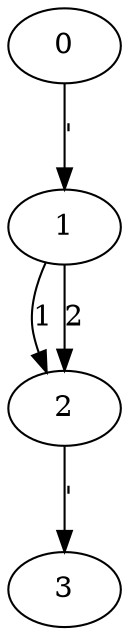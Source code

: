 digraph g
{
0;1;2;3;
0 -> 1 [label="'"]
1 -> 2 [label="1"]
1 -> 2 [label="2"]
2 -> 3 [label="'"]
}
